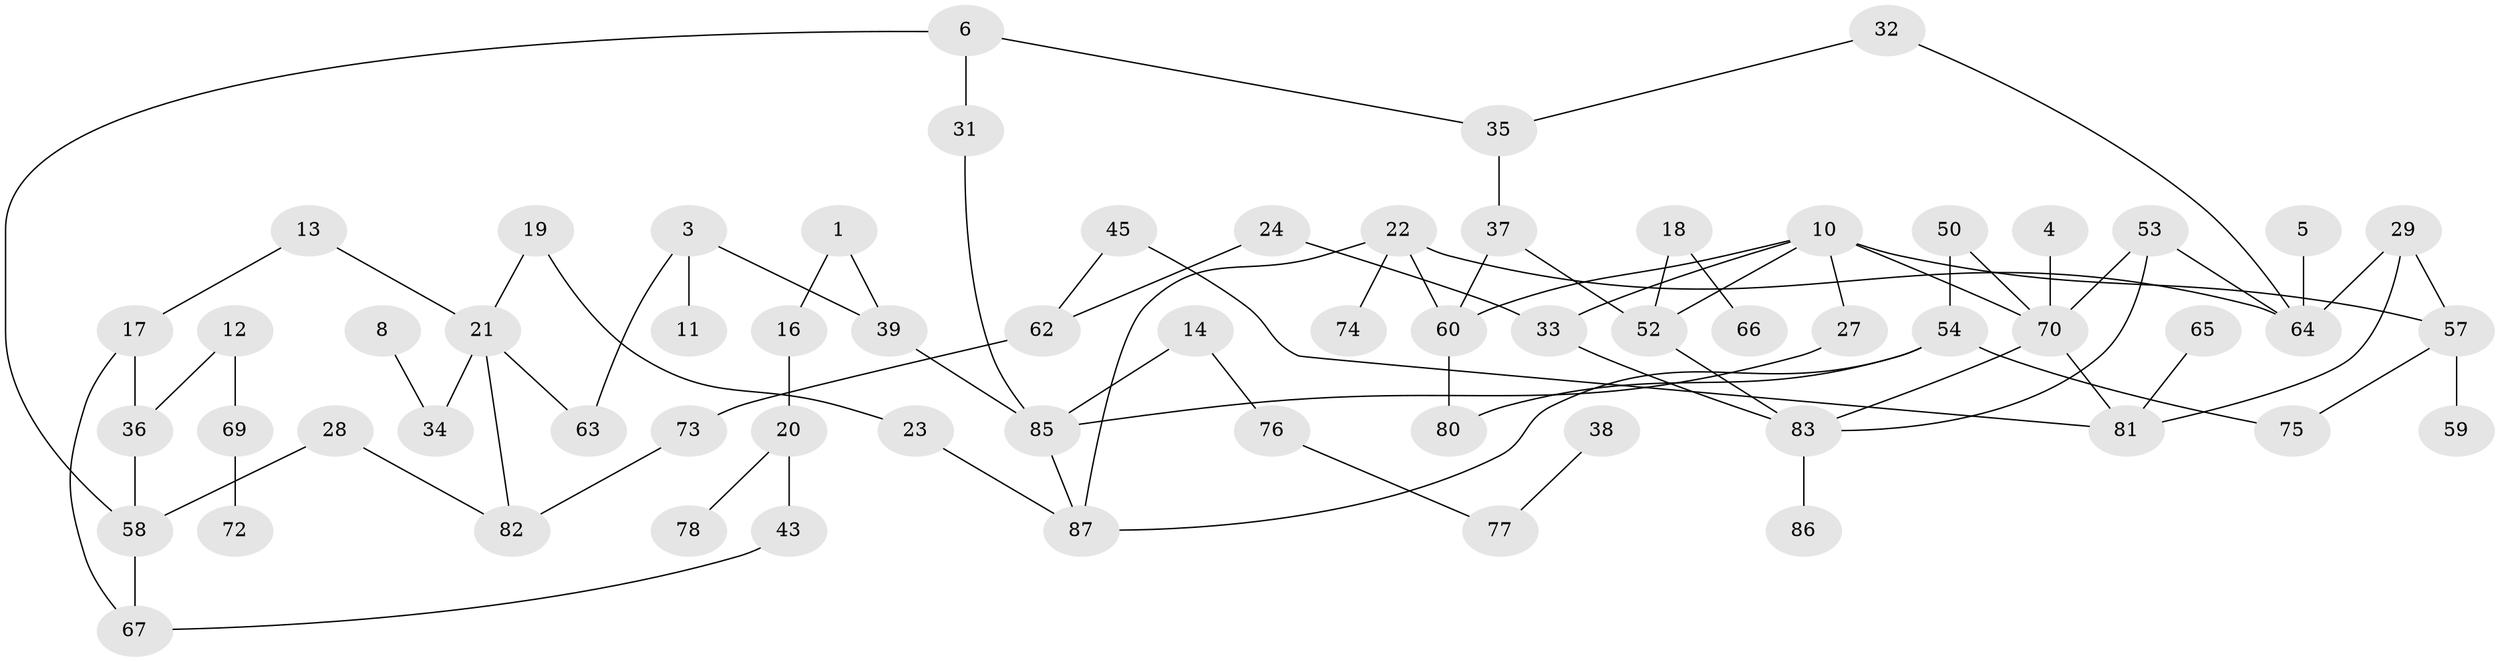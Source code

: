 // original degree distribution, {3: 0.1774193548387097, 2: 0.28225806451612906, 1: 0.25, 0: 0.1693548387096774, 5: 0.03225806451612903, 6: 0.024193548387096774, 4: 0.056451612903225805, 7: 0.008064516129032258}
// Generated by graph-tools (version 1.1) at 2025/35/03/04/25 23:35:52]
// undirected, 64 vertices, 83 edges
graph export_dot {
  node [color=gray90,style=filled];
  1;
  3;
  4;
  5;
  6;
  8;
  10;
  11;
  12;
  13;
  14;
  16;
  17;
  18;
  19;
  20;
  21;
  22;
  23;
  24;
  27;
  28;
  29;
  31;
  32;
  33;
  34;
  35;
  36;
  37;
  38;
  39;
  43;
  45;
  50;
  52;
  53;
  54;
  57;
  58;
  59;
  60;
  62;
  63;
  64;
  65;
  66;
  67;
  69;
  70;
  72;
  73;
  74;
  75;
  76;
  77;
  78;
  80;
  81;
  82;
  83;
  85;
  86;
  87;
  1 -- 16 [weight=1.0];
  1 -- 39 [weight=1.0];
  3 -- 11 [weight=1.0];
  3 -- 39 [weight=1.0];
  3 -- 63 [weight=1.0];
  4 -- 70 [weight=1.0];
  5 -- 64 [weight=1.0];
  6 -- 31 [weight=1.0];
  6 -- 35 [weight=1.0];
  6 -- 58 [weight=1.0];
  8 -- 34 [weight=1.0];
  10 -- 27 [weight=1.0];
  10 -- 33 [weight=1.0];
  10 -- 52 [weight=1.0];
  10 -- 57 [weight=1.0];
  10 -- 60 [weight=1.0];
  10 -- 70 [weight=1.0];
  12 -- 36 [weight=1.0];
  12 -- 69 [weight=1.0];
  13 -- 17 [weight=1.0];
  13 -- 21 [weight=1.0];
  14 -- 76 [weight=1.0];
  14 -- 85 [weight=1.0];
  16 -- 20 [weight=1.0];
  17 -- 36 [weight=1.0];
  17 -- 67 [weight=1.0];
  18 -- 52 [weight=1.0];
  18 -- 66 [weight=1.0];
  19 -- 21 [weight=1.0];
  19 -- 23 [weight=1.0];
  20 -- 43 [weight=1.0];
  20 -- 78 [weight=1.0];
  21 -- 34 [weight=1.0];
  21 -- 63 [weight=1.0];
  21 -- 82 [weight=1.0];
  22 -- 60 [weight=1.0];
  22 -- 64 [weight=1.0];
  22 -- 74 [weight=1.0];
  22 -- 87 [weight=1.0];
  23 -- 87 [weight=1.0];
  24 -- 33 [weight=1.0];
  24 -- 62 [weight=1.0];
  27 -- 85 [weight=1.0];
  28 -- 58 [weight=1.0];
  28 -- 82 [weight=1.0];
  29 -- 57 [weight=1.0];
  29 -- 64 [weight=1.0];
  29 -- 81 [weight=1.0];
  31 -- 85 [weight=1.0];
  32 -- 35 [weight=1.0];
  32 -- 64 [weight=1.0];
  33 -- 83 [weight=1.0];
  35 -- 37 [weight=1.0];
  36 -- 58 [weight=1.0];
  37 -- 52 [weight=1.0];
  37 -- 60 [weight=1.0];
  38 -- 77 [weight=1.0];
  39 -- 85 [weight=1.0];
  43 -- 67 [weight=1.0];
  45 -- 62 [weight=1.0];
  45 -- 81 [weight=1.0];
  50 -- 54 [weight=1.0];
  50 -- 70 [weight=1.0];
  52 -- 83 [weight=1.0];
  53 -- 64 [weight=1.0];
  53 -- 70 [weight=1.0];
  53 -- 83 [weight=1.0];
  54 -- 75 [weight=1.0];
  54 -- 80 [weight=1.0];
  54 -- 87 [weight=1.0];
  57 -- 59 [weight=1.0];
  57 -- 75 [weight=1.0];
  58 -- 67 [weight=1.0];
  60 -- 80 [weight=1.0];
  62 -- 73 [weight=1.0];
  65 -- 81 [weight=1.0];
  69 -- 72 [weight=1.0];
  70 -- 81 [weight=1.0];
  70 -- 83 [weight=1.0];
  73 -- 82 [weight=1.0];
  76 -- 77 [weight=1.0];
  83 -- 86 [weight=1.0];
  85 -- 87 [weight=1.0];
}
